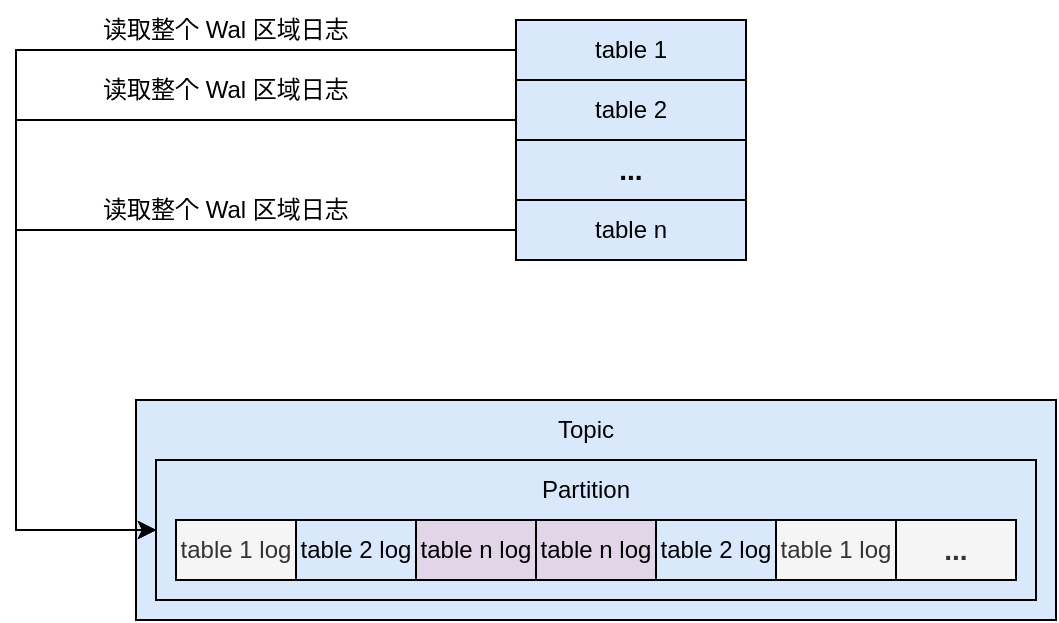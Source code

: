 <mxfile version="21.6.2" type="github">
  <diagram name="第 1 页" id="7BHzZXTAQn9wGE9KZMy-">
    <mxGraphModel dx="1287" dy="585" grid="1" gridSize="10" guides="1" tooltips="1" connect="1" arrows="1" fold="1" page="1" pageScale="1" pageWidth="827" pageHeight="1169" math="0" shadow="0">
      <root>
        <mxCell id="0" />
        <mxCell id="1" parent="0" />
        <mxCell id="enEq4ZjrOeqkit9ecf1z-11" value="" style="rounded=0;whiteSpace=wrap;html=1;fillColor=#dae8fc;strokeColor=#000000;" vertex="1" parent="1">
          <mxGeometry x="210" y="310" width="460" height="110" as="geometry" />
        </mxCell>
        <mxCell id="enEq4ZjrOeqkit9ecf1z-9" value="" style="rounded=0;whiteSpace=wrap;html=1;fillColor=#dae8fc;strokeColor=#000000;" vertex="1" parent="1">
          <mxGeometry x="220" y="340" width="440" height="70" as="geometry" />
        </mxCell>
        <mxCell id="enEq4ZjrOeqkit9ecf1z-1" value="table 1 log" style="rounded=0;whiteSpace=wrap;html=1;labelBackgroundColor=none;fillColor=#f5f5f5;strokeColor=#000000;fontColor=#333333;" vertex="1" parent="1">
          <mxGeometry x="230" y="370" width="60" height="30" as="geometry" />
        </mxCell>
        <mxCell id="enEq4ZjrOeqkit9ecf1z-2" value="table 2 log" style="rounded=0;whiteSpace=wrap;html=1;labelBackgroundColor=none;fillColor=#dae8fc;strokeColor=#000000;" vertex="1" parent="1">
          <mxGeometry x="290" y="370" width="60" height="30" as="geometry" />
        </mxCell>
        <mxCell id="enEq4ZjrOeqkit9ecf1z-3" value="table n log" style="rounded=0;whiteSpace=wrap;html=1;labelBackgroundColor=none;fillColor=#e1d5e7;strokeColor=#000000;" vertex="1" parent="1">
          <mxGeometry x="350" y="370" width="60" height="30" as="geometry" />
        </mxCell>
        <mxCell id="enEq4ZjrOeqkit9ecf1z-4" value="table n log" style="rounded=0;whiteSpace=wrap;html=1;labelBackgroundColor=none;fillColor=#e1d5e7;strokeColor=#000000;" vertex="1" parent="1">
          <mxGeometry x="410" y="370" width="60" height="30" as="geometry" />
        </mxCell>
        <mxCell id="enEq4ZjrOeqkit9ecf1z-5" value="table 2 log" style="rounded=0;whiteSpace=wrap;html=1;labelBackgroundColor=none;fillColor=#dae8fc;strokeColor=#000000;" vertex="1" parent="1">
          <mxGeometry x="470" y="370" width="60" height="30" as="geometry" />
        </mxCell>
        <mxCell id="enEq4ZjrOeqkit9ecf1z-6" value="table 1 log" style="rounded=0;whiteSpace=wrap;html=1;labelBackgroundColor=none;fillColor=#f5f5f5;strokeColor=#000000;fontColor=#333333;" vertex="1" parent="1">
          <mxGeometry x="530" y="370" width="60" height="30" as="geometry" />
        </mxCell>
        <mxCell id="enEq4ZjrOeqkit9ecf1z-7" value="&lt;b&gt;&lt;font style=&quot;font-size: 14px;&quot;&gt;...&lt;/font&gt;&lt;/b&gt;" style="rounded=0;whiteSpace=wrap;html=1;labelBackgroundColor=none;fillColor=#f5f5f5;strokeColor=#000000;fontColor=#333333;" vertex="1" parent="1">
          <mxGeometry x="590" y="370" width="60" height="30" as="geometry" />
        </mxCell>
        <mxCell id="enEq4ZjrOeqkit9ecf1z-10" value="Partition" style="text;html=1;strokeColor=none;fillColor=none;align=center;verticalAlign=middle;whiteSpace=wrap;rounded=0;" vertex="1" parent="1">
          <mxGeometry x="405" y="340" width="60" height="30" as="geometry" />
        </mxCell>
        <mxCell id="enEq4ZjrOeqkit9ecf1z-12" value="Topic" style="text;html=1;strokeColor=none;fillColor=none;align=center;verticalAlign=middle;whiteSpace=wrap;rounded=0;" vertex="1" parent="1">
          <mxGeometry x="405" y="310" width="60" height="30" as="geometry" />
        </mxCell>
        <mxCell id="enEq4ZjrOeqkit9ecf1z-20" value="读取整个 Wal 区域日志" style="text;html=1;strokeColor=none;fillColor=none;align=center;verticalAlign=middle;whiteSpace=wrap;rounded=0;" vertex="1" parent="1">
          <mxGeometry x="190" y="110" width="130" height="30" as="geometry" />
        </mxCell>
        <mxCell id="enEq4ZjrOeqkit9ecf1z-21" value="读取整个 Wal 区域日志" style="text;html=1;strokeColor=none;fillColor=none;align=center;verticalAlign=middle;whiteSpace=wrap;rounded=0;" vertex="1" parent="1">
          <mxGeometry x="190" y="140" width="130" height="30" as="geometry" />
        </mxCell>
        <mxCell id="enEq4ZjrOeqkit9ecf1z-22" value="读取整个 Wal 区域日志" style="text;html=1;strokeColor=none;fillColor=none;align=center;verticalAlign=middle;whiteSpace=wrap;rounded=0;" vertex="1" parent="1">
          <mxGeometry x="190" y="200" width="130" height="30" as="geometry" />
        </mxCell>
        <mxCell id="enEq4ZjrOeqkit9ecf1z-32" style="edgeStyle=orthogonalEdgeStyle;rounded=0;orthogonalLoop=1;jettySize=auto;html=1;exitX=0;exitY=0.5;exitDx=0;exitDy=0;entryX=0;entryY=0.5;entryDx=0;entryDy=0;" edge="1" parent="1" source="enEq4ZjrOeqkit9ecf1z-23" target="enEq4ZjrOeqkit9ecf1z-9">
          <mxGeometry relative="1" as="geometry">
            <Array as="points">
              <mxPoint x="150" y="135" />
              <mxPoint x="150" y="375" />
            </Array>
          </mxGeometry>
        </mxCell>
        <mxCell id="enEq4ZjrOeqkit9ecf1z-23" value="table 1" style="rounded=0;whiteSpace=wrap;html=1;fillColor=#dae8fc;strokeColor=#000000;" vertex="1" parent="1">
          <mxGeometry x="400" y="120" width="115" height="30" as="geometry" />
        </mxCell>
        <mxCell id="enEq4ZjrOeqkit9ecf1z-30" style="edgeStyle=orthogonalEdgeStyle;rounded=0;orthogonalLoop=1;jettySize=auto;html=1;exitX=0;exitY=0.5;exitDx=0;exitDy=0;entryX=0;entryY=0.5;entryDx=0;entryDy=0;" edge="1" parent="1" source="enEq4ZjrOeqkit9ecf1z-24" target="enEq4ZjrOeqkit9ecf1z-9">
          <mxGeometry relative="1" as="geometry">
            <Array as="points">
              <mxPoint x="150" y="170" />
              <mxPoint x="150" y="375" />
            </Array>
          </mxGeometry>
        </mxCell>
        <mxCell id="enEq4ZjrOeqkit9ecf1z-24" value="table 2" style="rounded=0;whiteSpace=wrap;html=1;fillColor=#dae8fc;strokeColor=#000000;" vertex="1" parent="1">
          <mxGeometry x="400" y="150" width="115" height="30" as="geometry" />
        </mxCell>
        <mxCell id="enEq4ZjrOeqkit9ecf1z-25" value="&lt;font style=&quot;font-size: 14px;&quot;&gt;&lt;b&gt;...&lt;/b&gt;&lt;/font&gt;" style="rounded=0;whiteSpace=wrap;html=1;fillColor=#dae8fc;strokeColor=#000000;" vertex="1" parent="1">
          <mxGeometry x="400" y="180" width="115" height="30" as="geometry" />
        </mxCell>
        <mxCell id="enEq4ZjrOeqkit9ecf1z-31" style="edgeStyle=orthogonalEdgeStyle;rounded=0;orthogonalLoop=1;jettySize=auto;html=1;exitX=0;exitY=0.5;exitDx=0;exitDy=0;entryX=0;entryY=0.5;entryDx=0;entryDy=0;" edge="1" parent="1" source="enEq4ZjrOeqkit9ecf1z-26" target="enEq4ZjrOeqkit9ecf1z-9">
          <mxGeometry relative="1" as="geometry">
            <Array as="points">
              <mxPoint x="150" y="225" />
              <mxPoint x="150" y="375" />
            </Array>
          </mxGeometry>
        </mxCell>
        <mxCell id="enEq4ZjrOeqkit9ecf1z-26" value="table n" style="rounded=0;whiteSpace=wrap;html=1;fillColor=#dae8fc;strokeColor=#000000;" vertex="1" parent="1">
          <mxGeometry x="400" y="210" width="115" height="30" as="geometry" />
        </mxCell>
      </root>
    </mxGraphModel>
  </diagram>
</mxfile>
